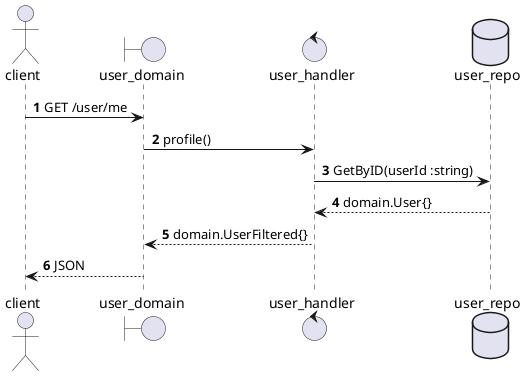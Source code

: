 @startuml
'https://plantuml.com/sequence-diagram

autonumber

actor client
boundary user_domain
control user_handler
database user_repo

client -> user_domain: GET /user/me
user_domain -> user_handler: profile()
user_handler -> user_repo: GetByID(userId :string)
user_repo --> user_handler: domain.User{}
user_handler --> user_domain: domain.UserFiltered{}
user_domain --> client: JSON

@enduml